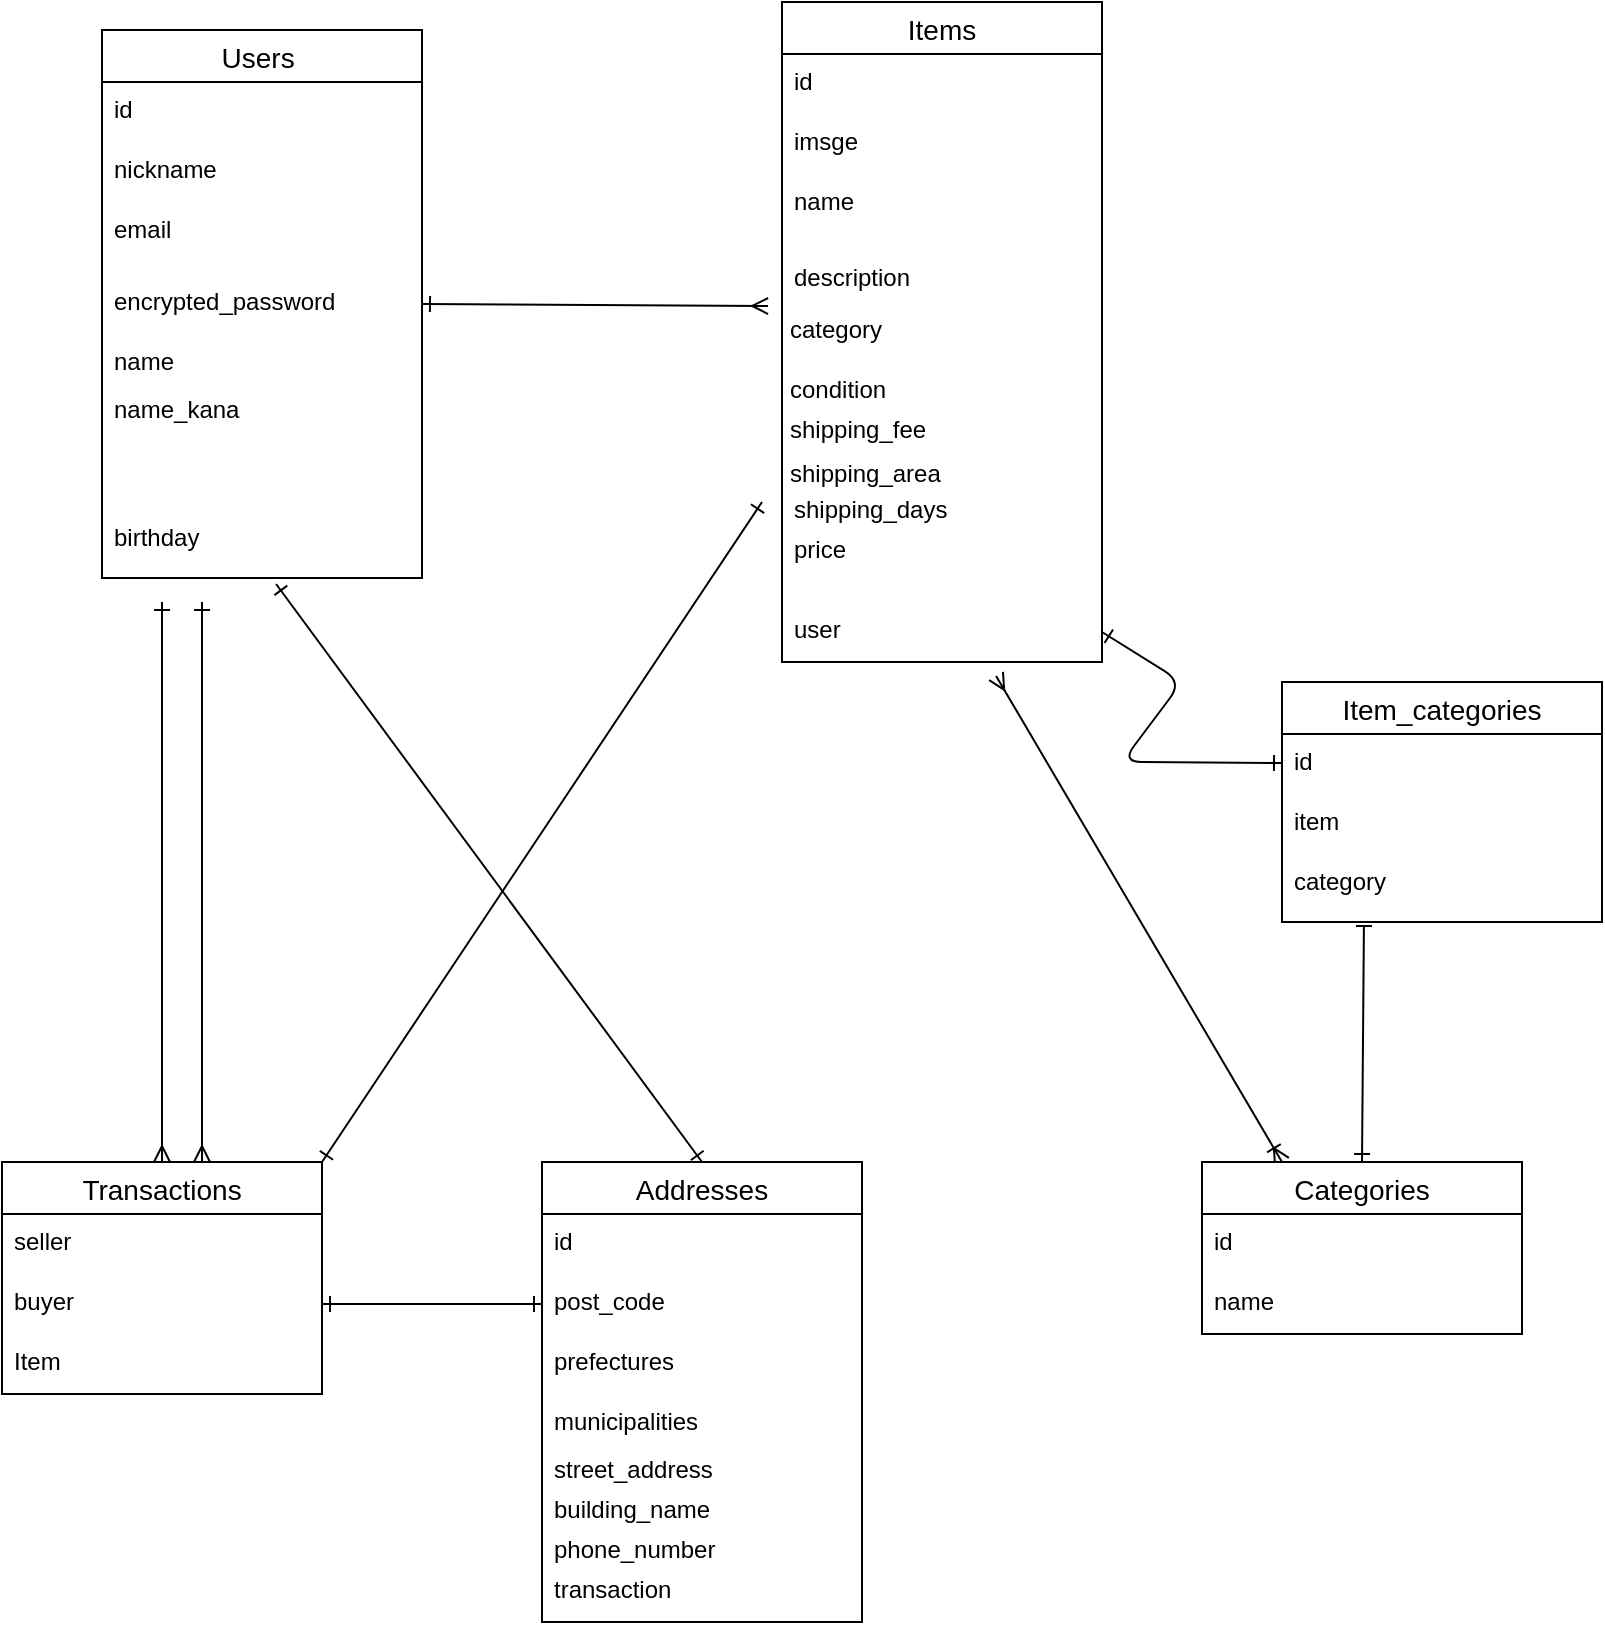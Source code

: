 <mxfile>
    <diagram id="Jjsap3U7r-BkmHDN3XPs" name="ページ1">
        <mxGraphModel dx="1713" dy="916" grid="1" gridSize="10" guides="1" tooltips="1" connect="1" arrows="1" fold="1" page="1" pageScale="1" pageWidth="827" pageHeight="1169" math="0" shadow="0">
            <root>
                <mxCell id="0"/>
                <mxCell id="1" parent="0"/>
                <mxCell id="12" value="Users " style="swimlane;fontStyle=0;childLayout=stackLayout;horizontal=1;startSize=26;horizontalStack=0;resizeParent=1;resizeParentMax=0;resizeLast=0;collapsible=1;marginBottom=0;align=center;fontSize=14;rounded=0;" vertex="1" parent="1">
                    <mxGeometry x="50" y="54" width="160" height="274" as="geometry"/>
                </mxCell>
                <mxCell id="13" value="id" style="text;strokeColor=none;fillColor=none;spacingLeft=4;spacingRight=4;overflow=hidden;rotatable=0;points=[[0,0.5],[1,0.5]];portConstraint=eastwest;fontSize=12;rounded=0;" vertex="1" parent="12">
                    <mxGeometry y="26" width="160" height="30" as="geometry"/>
                </mxCell>
                <mxCell id="14" value="nickname" style="text;strokeColor=none;fillColor=none;spacingLeft=4;spacingRight=4;overflow=hidden;rotatable=0;points=[[0,0.5],[1,0.5]];portConstraint=eastwest;fontSize=12;rounded=0;" vertex="1" parent="12">
                    <mxGeometry y="56" width="160" height="30" as="geometry"/>
                </mxCell>
                <mxCell id="15" value="email" style="text;strokeColor=none;fillColor=none;spacingLeft=4;spacingRight=4;overflow=hidden;rotatable=0;points=[[0,0.5],[1,0.5]];portConstraint=eastwest;fontSize=12;rounded=0;" vertex="1" parent="12">
                    <mxGeometry y="86" width="160" height="154" as="geometry"/>
                </mxCell>
                <mxCell id="46" value="birthday" style="text;strokeColor=none;fillColor=none;spacingLeft=4;spacingRight=4;overflow=hidden;rotatable=0;points=[[0,0.5],[1,0.5]];portConstraint=eastwest;fontSize=12;rounded=0;" vertex="1" parent="12">
                    <mxGeometry y="240" width="160" height="34" as="geometry"/>
                </mxCell>
                <mxCell id="16" value="Items" style="swimlane;fontStyle=0;childLayout=stackLayout;horizontal=1;startSize=26;horizontalStack=0;resizeParent=1;resizeParentMax=0;resizeLast=0;collapsible=1;marginBottom=0;align=center;fontSize=14;rounded=0;" vertex="1" parent="1">
                    <mxGeometry x="390" y="40" width="160" height="330" as="geometry"/>
                </mxCell>
                <mxCell id="17" value="id" style="text;strokeColor=none;fillColor=none;spacingLeft=4;spacingRight=4;overflow=hidden;rotatable=0;points=[[0,0.5],[1,0.5]];portConstraint=eastwest;fontSize=12;rounded=0;" vertex="1" parent="16">
                    <mxGeometry y="26" width="160" height="30" as="geometry"/>
                </mxCell>
                <mxCell id="18" value="imsge" style="text;strokeColor=none;fillColor=none;spacingLeft=4;spacingRight=4;overflow=hidden;rotatable=0;points=[[0,0.5],[1,0.5]];portConstraint=eastwest;fontSize=12;rounded=0;" vertex="1" parent="16">
                    <mxGeometry y="56" width="160" height="30" as="geometry"/>
                </mxCell>
                <mxCell id="19" value="name" style="text;strokeColor=none;fillColor=none;spacingLeft=4;spacingRight=4;overflow=hidden;rotatable=0;points=[[0,0.5],[1,0.5]];portConstraint=eastwest;fontSize=12;rounded=0;" vertex="1" parent="16">
                    <mxGeometry y="86" width="160" height="214" as="geometry"/>
                </mxCell>
                <mxCell id="66" value="user" style="text;strokeColor=none;fillColor=none;spacingLeft=4;spacingRight=4;overflow=hidden;rotatable=0;points=[[0,0.5],[1,0.5]];portConstraint=eastwest;fontSize=12;rounded=0;" vertex="1" parent="16">
                    <mxGeometry y="300" width="160" height="30" as="geometry"/>
                </mxCell>
                <mxCell id="20" value="Item_categories" style="swimlane;fontStyle=0;childLayout=stackLayout;horizontal=1;startSize=26;horizontalStack=0;resizeParent=1;resizeParentMax=0;resizeLast=0;collapsible=1;marginBottom=0;align=center;fontSize=14;rounded=0;" vertex="1" parent="1">
                    <mxGeometry x="640" y="380" width="160" height="120" as="geometry"/>
                </mxCell>
                <mxCell id="21" value="id" style="text;strokeColor=none;fillColor=none;spacingLeft=4;spacingRight=4;overflow=hidden;rotatable=0;points=[[0,0.5],[1,0.5]];portConstraint=eastwest;fontSize=12;rounded=0;" vertex="1" parent="20">
                    <mxGeometry y="26" width="160" height="30" as="geometry"/>
                </mxCell>
                <mxCell id="22" value="item" style="text;strokeColor=none;fillColor=none;spacingLeft=4;spacingRight=4;overflow=hidden;rotatable=0;points=[[0,0.5],[1,0.5]];portConstraint=eastwest;fontSize=12;rounded=0;" vertex="1" parent="20">
                    <mxGeometry y="56" width="160" height="30" as="geometry"/>
                </mxCell>
                <mxCell id="23" value="category" style="text;strokeColor=none;fillColor=none;spacingLeft=4;spacingRight=4;overflow=hidden;rotatable=0;points=[[0,0.5],[1,0.5]];portConstraint=eastwest;fontSize=12;rounded=0;" vertex="1" parent="20">
                    <mxGeometry y="86" width="160" height="34" as="geometry"/>
                </mxCell>
                <mxCell id="123" style="edgeStyle=none;html=1;exitX=0.25;exitY=0;exitDx=0;exitDy=0;entryX=0.669;entryY=1.233;entryDx=0;entryDy=0;entryPerimeter=0;startArrow=ERoneToMany;startFill=0;endArrow=ERmany;endFill=0;" edge="1" parent="1" source="24" target="66">
                    <mxGeometry relative="1" as="geometry"/>
                </mxCell>
                <mxCell id="126" style="edgeStyle=none;html=1;exitX=0.5;exitY=0;exitDx=0;exitDy=0;entryX=0.256;entryY=1.059;entryDx=0;entryDy=0;entryPerimeter=0;startArrow=ERone;startFill=0;endArrow=baseDash;endFill=0;" edge="1" parent="1" source="24" target="23">
                    <mxGeometry relative="1" as="geometry"/>
                </mxCell>
                <mxCell id="24" value="Categories" style="swimlane;fontStyle=0;childLayout=stackLayout;horizontal=1;startSize=26;horizontalStack=0;resizeParent=1;resizeParentMax=0;resizeLast=0;collapsible=1;marginBottom=0;align=center;fontSize=14;rounded=0;" vertex="1" parent="1">
                    <mxGeometry x="600" y="620" width="160" height="86" as="geometry"/>
                </mxCell>
                <mxCell id="25" value="id" style="text;strokeColor=none;fillColor=none;spacingLeft=4;spacingRight=4;overflow=hidden;rotatable=0;points=[[0,0.5],[1,0.5]];portConstraint=eastwest;fontSize=12;rounded=0;" vertex="1" parent="24">
                    <mxGeometry y="26" width="160" height="30" as="geometry"/>
                </mxCell>
                <mxCell id="26" value="name" style="text;strokeColor=none;fillColor=none;spacingLeft=4;spacingRight=4;overflow=hidden;rotatable=0;points=[[0,0.5],[1,0.5]];portConstraint=eastwest;fontSize=12;rounded=0;" vertex="1" parent="24">
                    <mxGeometry y="56" width="160" height="30" as="geometry"/>
                </mxCell>
                <mxCell id="121" style="edgeStyle=none;html=1;exitX=0.5;exitY=0;exitDx=0;exitDy=0;startArrow=ERmany;startFill=0;endArrow=ERone;endFill=0;" edge="1" parent="1" source="29">
                    <mxGeometry relative="1" as="geometry">
                        <mxPoint x="80" y="340" as="targetPoint"/>
                    </mxGeometry>
                </mxCell>
                <mxCell id="129" style="edgeStyle=none;html=1;exitX=1;exitY=0;exitDx=0;exitDy=0;startArrow=ERone;startFill=0;endArrow=ERone;endFill=0;" edge="1" parent="1" source="29">
                    <mxGeometry relative="1" as="geometry">
                        <mxPoint x="380" y="290" as="targetPoint"/>
                    </mxGeometry>
                </mxCell>
                <mxCell id="29" value="Transactions" style="swimlane;fontStyle=0;childLayout=stackLayout;horizontal=1;startSize=26;horizontalStack=0;resizeParent=1;resizeParentMax=0;resizeLast=0;collapsible=1;marginBottom=0;align=center;fontSize=14;rounded=0;" vertex="1" parent="1">
                    <mxGeometry y="620" width="160" height="116" as="geometry"/>
                </mxCell>
                <mxCell id="30" value="seller" style="text;strokeColor=none;fillColor=none;spacingLeft=4;spacingRight=4;overflow=hidden;rotatable=0;points=[[0,0.5],[1,0.5]];portConstraint=eastwest;fontSize=12;rounded=0;" vertex="1" parent="29">
                    <mxGeometry y="26" width="160" height="30" as="geometry"/>
                </mxCell>
                <mxCell id="31" value="buyer" style="text;strokeColor=none;fillColor=none;spacingLeft=4;spacingRight=4;overflow=hidden;rotatable=0;points=[[0,0.5],[1,0.5]];portConstraint=eastwest;fontSize=12;rounded=0;" vertex="1" parent="29">
                    <mxGeometry y="56" width="160" height="30" as="geometry"/>
                </mxCell>
                <mxCell id="32" value="Item " style="text;strokeColor=none;fillColor=none;spacingLeft=4;spacingRight=4;overflow=hidden;rotatable=0;points=[[0,0.5],[1,0.5]];portConstraint=eastwest;fontSize=12;rounded=0;" vertex="1" parent="29">
                    <mxGeometry y="86" width="160" height="30" as="geometry"/>
                </mxCell>
                <mxCell id="127" style="edgeStyle=none;html=1;exitX=0.5;exitY=0;exitDx=0;exitDy=0;entryX=0.544;entryY=1.088;entryDx=0;entryDy=0;entryPerimeter=0;startArrow=ERone;startFill=0;endArrow=ERone;endFill=0;" edge="1" parent="1" source="33" target="46">
                    <mxGeometry relative="1" as="geometry"/>
                </mxCell>
                <mxCell id="33" value="Addresses" style="swimlane;fontStyle=0;childLayout=stackLayout;horizontal=1;startSize=26;horizontalStack=0;resizeParent=1;resizeParentMax=0;resizeLast=0;collapsible=1;marginBottom=0;align=center;fontSize=14;rounded=0;" vertex="1" parent="1">
                    <mxGeometry x="270" y="620" width="160" height="230" as="geometry"/>
                </mxCell>
                <mxCell id="34" value="id" style="text;strokeColor=none;fillColor=none;spacingLeft=4;spacingRight=4;overflow=hidden;rotatable=0;points=[[0,0.5],[1,0.5]];portConstraint=eastwest;fontSize=12;rounded=0;" vertex="1" parent="33">
                    <mxGeometry y="26" width="160" height="30" as="geometry"/>
                </mxCell>
                <mxCell id="35" value="post_code" style="text;strokeColor=none;fillColor=none;spacingLeft=4;spacingRight=4;overflow=hidden;rotatable=0;points=[[0,0.5],[1,0.5]];portConstraint=eastwest;fontSize=12;rounded=0;" vertex="1" parent="33">
                    <mxGeometry y="56" width="160" height="30" as="geometry"/>
                </mxCell>
                <mxCell id="36" value="prefectures" style="text;strokeColor=none;fillColor=none;spacingLeft=4;spacingRight=4;overflow=hidden;rotatable=0;points=[[0,0.5],[1,0.5]];portConstraint=eastwest;fontSize=12;rounded=0;" vertex="1" parent="33">
                    <mxGeometry y="86" width="160" height="144" as="geometry"/>
                </mxCell>
                <mxCell id="41" value="name" style="text;strokeColor=none;fillColor=none;spacingLeft=4;spacingRight=4;overflow=hidden;rotatable=0;points=[[0,0.5],[1,0.5]];portConstraint=eastwest;fontSize=12;rounded=0;" vertex="1" parent="1">
                    <mxGeometry x="50" y="206" width="160" height="34" as="geometry"/>
                </mxCell>
                <mxCell id="45" value="name_kana" style="text;strokeColor=none;fillColor=none;spacingLeft=4;spacingRight=4;overflow=hidden;rotatable=0;points=[[0,0.5],[1,0.5]];portConstraint=eastwest;fontSize=12;rounded=0;" vertex="1" parent="1">
                    <mxGeometry x="50" y="230" width="160" height="34" as="geometry"/>
                </mxCell>
                <mxCell id="122" style="edgeStyle=none;html=1;exitX=-0.031;exitY=0.067;exitDx=0;exitDy=0;entryX=1;entryY=0.5;entryDx=0;entryDy=0;startArrow=ERmany;startFill=0;exitPerimeter=0;endArrow=ERone;endFill=0;" edge="1" parent="1" source="57" target="38">
                    <mxGeometry relative="1" as="geometry"/>
                </mxCell>
                <mxCell id="38" value="encrypted_password" style="text;strokeColor=none;fillColor=none;spacingLeft=4;spacingRight=4;overflow=hidden;rotatable=0;points=[[0,0.5],[1,0.5]];portConstraint=eastwest;fontSize=12;rounded=0;" vertex="1" parent="1">
                    <mxGeometry x="50" y="176" width="160" height="30" as="geometry"/>
                </mxCell>
                <mxCell id="57" value="category" style="text;strokeColor=none;fillColor=none;spacingLeft=4;spacingRight=4;overflow=hidden;rotatable=0;points=[[0,0.5],[1,0.5]];portConstraint=eastwest;fontSize=12;rounded=0;" vertex="1" parent="1">
                    <mxGeometry x="388" y="190" width="160" height="30" as="geometry"/>
                </mxCell>
                <mxCell id="58" value="condition" style="text;strokeColor=none;fillColor=none;spacingLeft=4;spacingRight=4;overflow=hidden;rotatable=0;points=[[0,0.5],[1,0.5]];portConstraint=eastwest;fontSize=12;rounded=0;" vertex="1" parent="1">
                    <mxGeometry x="388" y="220" width="156" height="30" as="geometry"/>
                </mxCell>
                <mxCell id="62" value="shipping_fee" style="text;strokeColor=none;fillColor=none;spacingLeft=4;spacingRight=4;overflow=hidden;rotatable=0;points=[[0,0.5],[1,0.5]];portConstraint=eastwest;fontSize=12;rounded=0;" vertex="1" parent="1">
                    <mxGeometry x="388" y="240" width="156" height="30" as="geometry"/>
                </mxCell>
                <mxCell id="63" value="shipping_area" style="text;strokeColor=none;fillColor=none;spacingLeft=4;spacingRight=4;overflow=hidden;rotatable=0;points=[[0,0.5],[1,0.5]];portConstraint=eastwest;fontSize=12;rounded=0;" vertex="1" parent="1">
                    <mxGeometry x="388" y="262" width="156" height="30" as="geometry"/>
                </mxCell>
                <mxCell id="64" value="shipping_days " style="text;strokeColor=none;fillColor=none;spacingLeft=4;spacingRight=4;overflow=hidden;rotatable=0;points=[[0,0.5],[1,0.5]];portConstraint=eastwest;fontSize=12;rounded=0;" vertex="1" parent="1">
                    <mxGeometry x="390" y="280" width="156" height="30" as="geometry"/>
                </mxCell>
                <mxCell id="65" value="price" style="text;strokeColor=none;fillColor=none;spacingLeft=4;spacingRight=4;overflow=hidden;rotatable=0;points=[[0,0.5],[1,0.5]];portConstraint=eastwest;fontSize=12;rounded=0;" vertex="1" parent="1">
                    <mxGeometry x="390" y="300" width="156" height="30" as="geometry"/>
                </mxCell>
                <mxCell id="69" value="description" style="text;strokeColor=none;fillColor=none;spacingLeft=4;spacingRight=4;overflow=hidden;rotatable=0;points=[[0,0.5],[1,0.5]];portConstraint=eastwest;fontSize=12;rounded=0;" vertex="1" parent="1">
                    <mxGeometry x="390" y="164" width="160" height="30" as="geometry"/>
                </mxCell>
                <mxCell id="128" style="edgeStyle=none;html=1;entryX=1;entryY=0.5;entryDx=0;entryDy=0;startArrow=ERone;startFill=0;endArrow=ERone;endFill=0;" edge="1" parent="1" source="21" target="66">
                    <mxGeometry relative="1" as="geometry">
                        <Array as="points">
                            <mxPoint x="560" y="420"/>
                            <mxPoint x="590" y="380"/>
                        </Array>
                    </mxGeometry>
                </mxCell>
                <mxCell id="130" value="municipalities&#10;" style="text;strokeColor=none;fillColor=none;spacingLeft=4;spacingRight=4;overflow=hidden;rotatable=0;points=[[0,0.5],[1,0.5]];portConstraint=eastwest;fontSize=12;" vertex="1" parent="1">
                    <mxGeometry x="270" y="736" width="160" height="30" as="geometry"/>
                </mxCell>
                <mxCell id="131" value="street_address" style="text;strokeColor=none;fillColor=none;spacingLeft=4;spacingRight=4;overflow=hidden;rotatable=0;points=[[0,0.5],[1,0.5]];portConstraint=eastwest;fontSize=12;" vertex="1" parent="1">
                    <mxGeometry x="270" y="760" width="160" height="30" as="geometry"/>
                </mxCell>
                <mxCell id="132" value="building_name" style="text;strokeColor=none;fillColor=none;spacingLeft=4;spacingRight=4;overflow=hidden;rotatable=0;points=[[0,0.5],[1,0.5]];portConstraint=eastwest;fontSize=12;" vertex="1" parent="1">
                    <mxGeometry x="270" y="780" width="160" height="30" as="geometry"/>
                </mxCell>
                <mxCell id="133" value="phone_number" style="text;strokeColor=none;fillColor=none;spacingLeft=4;spacingRight=4;overflow=hidden;rotatable=0;points=[[0,0.5],[1,0.5]];portConstraint=eastwest;fontSize=12;" vertex="1" parent="1">
                    <mxGeometry x="270" y="800" width="160" height="30" as="geometry"/>
                </mxCell>
                <mxCell id="134" value="transaction" style="text;strokeColor=none;fillColor=none;spacingLeft=4;spacingRight=4;overflow=hidden;rotatable=0;points=[[0,0.5],[1,0.5]];portConstraint=eastwest;fontSize=12;" vertex="1" parent="1">
                    <mxGeometry x="270" y="820" width="160" height="30" as="geometry"/>
                </mxCell>
                <mxCell id="135" style="edgeStyle=none;html=1;exitX=0.5;exitY=0;exitDx=0;exitDy=0;startArrow=ERmany;startFill=0;endArrow=ERone;endFill=0;" edge="1" parent="1">
                    <mxGeometry relative="1" as="geometry">
                        <mxPoint x="100" y="340" as="targetPoint"/>
                        <mxPoint x="100" y="620" as="sourcePoint"/>
                    </mxGeometry>
                </mxCell>
                <mxCell id="136" style="edgeStyle=none;html=1;entryX=0;entryY=0.5;entryDx=0;entryDy=0;startArrow=ERone;startFill=0;endArrow=ERone;endFill=0;" edge="1" parent="1" source="31" target="35">
                    <mxGeometry relative="1" as="geometry"/>
                </mxCell>
            </root>
        </mxGraphModel>
    </diagram>
    <diagram id="7EgToG0Q1xSawEqhyqls" name="ページ2">
        <mxGraphModel dx="1456" dy="779" grid="1" gridSize="10" guides="1" tooltips="1" connect="1" arrows="1" fold="1" page="1" pageScale="1" pageWidth="827" pageHeight="1169" math="0" shadow="0">
            <root>
                <mxCell id="0"/>
                <mxCell id="1" parent="0"/>
            </root>
        </mxGraphModel>
    </diagram>
</mxfile>